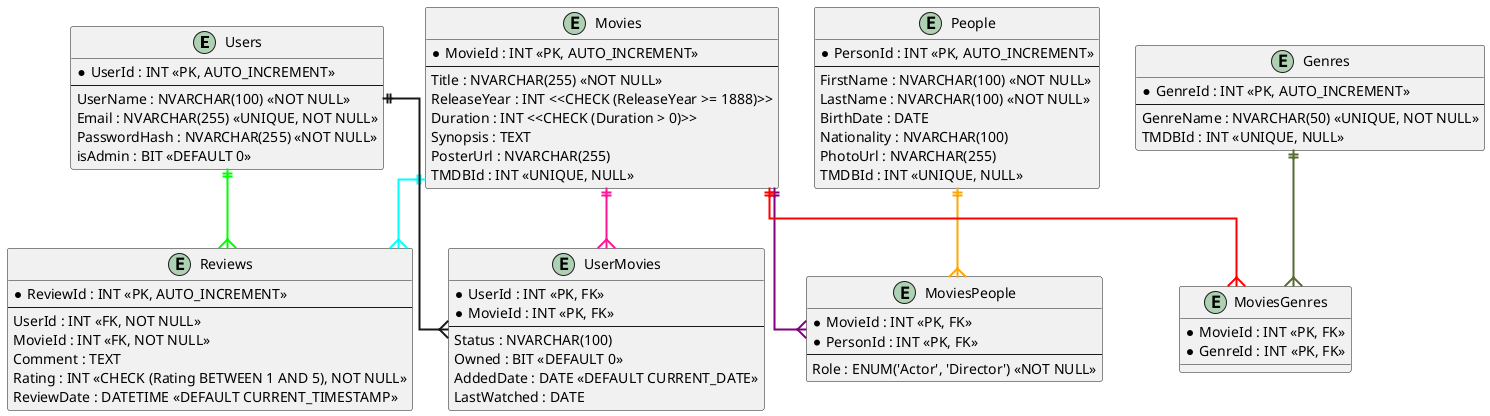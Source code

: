 @startuml MPD
skinparam linetype ortho

entity "Users" {
  *UserId : INT <<PK, AUTO_INCREMENT>>
  --
  UserName : NVARCHAR(100) <<NOT NULL>>
  Email : NVARCHAR(255) <<UNIQUE, NOT NULL>>
  PasswordHash : NVARCHAR(255) <<NOT NULL>>
  isAdmin : BIT <<DEFAULT 0>>
}

entity "Movies" {
  *MovieId : INT <<PK, AUTO_INCREMENT>>
  --
  Title : NVARCHAR(255) <<NOT NULL>>
  ReleaseYear : INT <<CHECK (ReleaseYear >= 1888)>>
  Duration : INT <<CHECK (Duration > 0)>>
  Synopsis : TEXT
  PosterUrl : NVARCHAR(255)
  TMDBId : INT <<UNIQUE, NULL>>
}

entity "People" {
  *PersonId : INT <<PK, AUTO_INCREMENT>>
  --
  FirstName : NVARCHAR(100) <<NOT NULL>>
  LastName : NVARCHAR(100) <<NOT NULL>>
  BirthDate : DATE
  Nationality : NVARCHAR(100)
  PhotoUrl : NVARCHAR(255)
  TMDBId : INT <<UNIQUE, NULL>>
}

entity "Genres" {
  *GenreId : INT <<PK, AUTO_INCREMENT>>
  --
  GenreName : NVARCHAR(50) <<UNIQUE, NOT NULL>>
  TMDBId : INT <<UNIQUE, NULL>>
}

entity "Reviews" {
  *ReviewId : INT <<PK, AUTO_INCREMENT>>
  --
  UserId : INT <<FK, NOT NULL>>
  MovieId : INT <<FK, NOT NULL>>
  Comment : TEXT
  Rating : INT <<CHECK (Rating BETWEEN 1 AND 5), NOT NULL>>
  ReviewDate : DATETIME <<DEFAULT CURRENT_TIMESTAMP>>
}

entity "UserMovies" {
  *UserId : INT <<PK, FK>>
  *MovieId : INT <<PK, FK>>
  --
  Status : NVARCHAR(100)
  Owned : BIT <<DEFAULT 0>>
  AddedDate : DATE <<DEFAULT CURRENT_DATE>>
  LastWatched : DATE
}

entity "MoviesPeople" {
  *MovieId : INT <<PK, FK>>
  *PersonId : INT <<PK, FK>>
  --
  Role : ENUM('Actor', 'Director') <<NOT NULL>>
}

entity "MoviesGenres" {
  *MovieId : INT <<PK, FK>>
  *GenreId : INT <<PK, FK>>
}

' Relations entre les tables (sans `o{`)
Users ||--{ Reviews #line.bold;line:Lime;
Movies ||--{ Reviews #line.bold;line:Cyan;
Movies ||--{ MoviesPeople #line.bold;line:Purple;
People ||--{ MoviesPeople #line.bold;line:Orange;
Movies ||--{ MoviesGenres #line.bold;line:Red;
Users ||--{ UserMovies #line.bold;
Movies ||--{ UserMovies #line.bold;line:DeepPink;
Genres ||--{ MoviesGenres #line.bold;line:DarkOliveGreen;

@enduml
